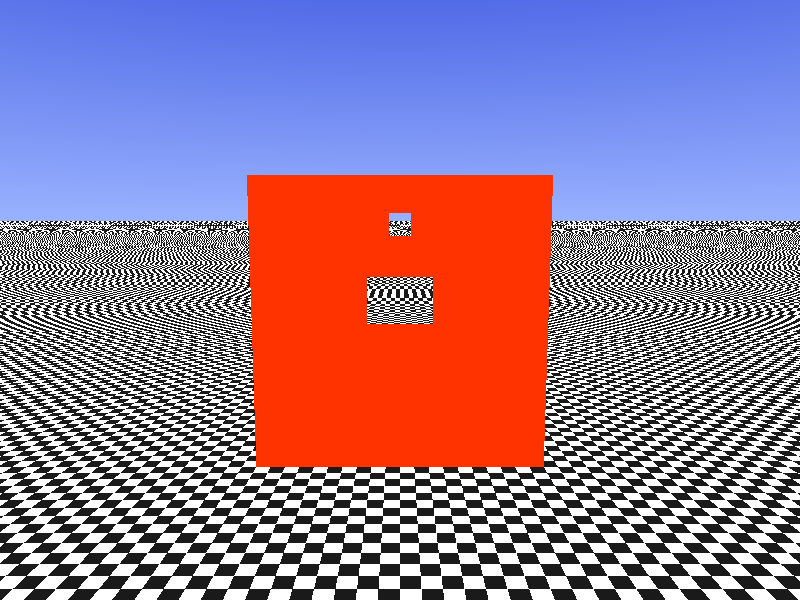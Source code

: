 camera {
        location  <150, 255, -600>         
        look_at   <150, 150, 200>
}

plane { y, 0
		pigment { checker rgb <0.1, 0.1, 0.1> rgb <1.0, 1.0, 1.0> scale 15 }
		finish { reflection 0.1 ambient 0.4 }      		
}

sky_sphere {
  pigment {
    gradient y
    color_map {
      [0.0 rgb <0.6,0.7,1.0>]
      [0.7 rgb <0.0,0.1,0.8>]
    }
  }
}

fog {
  fog_type   2
  distance   10
  color      rgb 0.6
  fog_offset 0.1
  fog_alt    0.2
  turbulence 0.8
}      

#macro voidCubes(dim) 
   
    #declare y1 = (1/3)/(pow(3,dim));
    #declare z1 = (1/3)/(pow(3,dim));
    
    #declare prod1 = -0.1;
    #declare prod2 = 1.1;
    
    #declare psize = (1/3)/(pow(3,dim));
                    
    #while (z1<=1)
            #declare y1 = (1/3)/(pow(3,dim));
            #while (y1<=1)
                    box { <prod1,y1,z1> <prod2,y1+psize,z1+psize> pigment { color rgb <1,0.2,0> } } 
                    box { <y1,z1,prod1> <y1+psize,z1+psize,prod2> pigment { color rgb <1,0.2,0> } } 
                    box { <y1,prod1,z1> <y1+psize,prod2,z1+psize> pigment { color rgb <1,0.2,0> } }  
                    
                    #if (dim < 2 )
                    light_source { <(prod1+prod2)/2,y1,z1> color rgb <1,1,1> }                
                    #end                                               
                                             
                    #declare y1=y1+pow((1/3),dim);
            #end
            #declare z1=z1+pow((1/3),dim);
       #end             
#end   


#declare menger = 
    difference {
            box {  <0, 0, 0>    <1,1,1>  }
            voidCubes(0)
            voidCubes(1)
            voidCubes(2)               
}

object { menger scale 300 
          
 pigment { color rgb <1,0.2,0>  }
     finish {
        ambient .5
        diffuse .1
        specular 1
        roughness .001
        reflection {
          .75
          metallic
        }
     }
}
